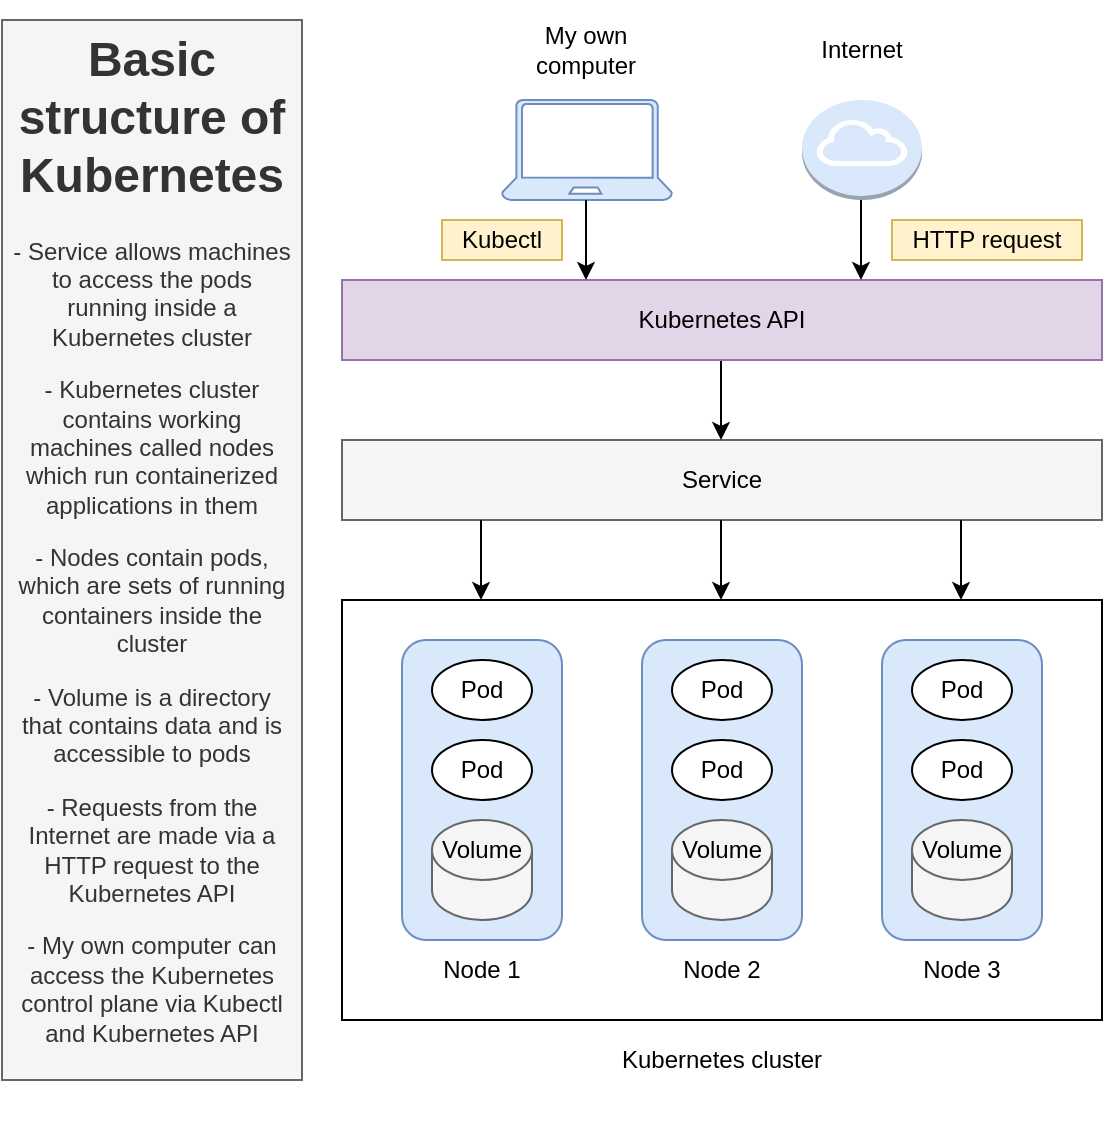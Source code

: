 <mxfile version="17.1.3" type="device"><diagram id="C5RBs43oDa-KdzZeNtuy" name="Page-1"><mxGraphModel dx="868" dy="1598" grid="1" gridSize="10" guides="1" tooltips="1" connect="1" arrows="1" fold="1" page="1" pageScale="1" pageWidth="827" pageHeight="1169" math="0" shadow="0"><root><mxCell id="WIyWlLk6GJQsqaUBKTNV-0"/><mxCell id="WIyWlLk6GJQsqaUBKTNV-1" parent="WIyWlLk6GJQsqaUBKTNV-0"/><mxCell id="590NNsgV5cvc45FIYG65-0" value="" style="rounded=0;whiteSpace=wrap;html=1;" parent="WIyWlLk6GJQsqaUBKTNV-1" vertex="1"><mxGeometry x="290" y="-320" width="380" height="210" as="geometry"/></mxCell><mxCell id="590NNsgV5cvc45FIYG65-2" value="" style="rounded=1;whiteSpace=wrap;html=1;fillColor=#dae8fc;strokeColor=#6c8ebf;" parent="WIyWlLk6GJQsqaUBKTNV-1" vertex="1"><mxGeometry x="320" y="-300" width="80" height="150" as="geometry"/></mxCell><mxCell id="590NNsgV5cvc45FIYG65-3" value="" style="rounded=1;whiteSpace=wrap;html=1;fillColor=#dae8fc;strokeColor=#6c8ebf;" parent="WIyWlLk6GJQsqaUBKTNV-1" vertex="1"><mxGeometry x="440" y="-300" width="80" height="150" as="geometry"/></mxCell><mxCell id="590NNsgV5cvc45FIYG65-4" value="" style="rounded=1;whiteSpace=wrap;html=1;fillColor=#dae8fc;strokeColor=#6c8ebf;" parent="WIyWlLk6GJQsqaUBKTNV-1" vertex="1"><mxGeometry x="560" y="-300" width="80" height="150" as="geometry"/></mxCell><mxCell id="590NNsgV5cvc45FIYG65-5" value="Node 1" style="text;html=1;strokeColor=none;fillColor=none;align=center;verticalAlign=middle;whiteSpace=wrap;rounded=0;" parent="WIyWlLk6GJQsqaUBKTNV-1" vertex="1"><mxGeometry x="330" y="-150" width="60" height="30" as="geometry"/></mxCell><mxCell id="590NNsgV5cvc45FIYG65-6" value="Node 2" style="text;html=1;strokeColor=none;fillColor=none;align=center;verticalAlign=middle;whiteSpace=wrap;rounded=0;" parent="WIyWlLk6GJQsqaUBKTNV-1" vertex="1"><mxGeometry x="450" y="-150" width="60" height="30" as="geometry"/></mxCell><mxCell id="590NNsgV5cvc45FIYG65-7" value="Node 3" style="text;html=1;strokeColor=none;fillColor=none;align=center;verticalAlign=middle;whiteSpace=wrap;rounded=0;" parent="WIyWlLk6GJQsqaUBKTNV-1" vertex="1"><mxGeometry x="570" y="-150" width="60" height="30" as="geometry"/></mxCell><mxCell id="590NNsgV5cvc45FIYG65-8" value="Kubernetes cluster" style="text;html=1;strokeColor=none;fillColor=none;align=center;verticalAlign=middle;whiteSpace=wrap;rounded=0;" parent="WIyWlLk6GJQsqaUBKTNV-1" vertex="1"><mxGeometry x="410" y="-120" width="140" height="60" as="geometry"/></mxCell><mxCell id="590NNsgV5cvc45FIYG65-17" value="" style="ellipse;whiteSpace=wrap;html=1;" parent="WIyWlLk6GJQsqaUBKTNV-1" vertex="1"><mxGeometry x="335" y="-290" width="50" height="30" as="geometry"/></mxCell><mxCell id="590NNsgV5cvc45FIYG65-18" value="" style="ellipse;whiteSpace=wrap;html=1;" parent="WIyWlLk6GJQsqaUBKTNV-1" vertex="1"><mxGeometry x="335" y="-250" width="50" height="30" as="geometry"/></mxCell><mxCell id="590NNsgV5cvc45FIYG65-19" value="" style="ellipse;whiteSpace=wrap;html=1;" parent="WIyWlLk6GJQsqaUBKTNV-1" vertex="1"><mxGeometry x="455" y="-290" width="50" height="30" as="geometry"/></mxCell><mxCell id="590NNsgV5cvc45FIYG65-20" value="" style="ellipse;whiteSpace=wrap;html=1;" parent="WIyWlLk6GJQsqaUBKTNV-1" vertex="1"><mxGeometry x="455" y="-250" width="50" height="30" as="geometry"/></mxCell><mxCell id="590NNsgV5cvc45FIYG65-21" value="" style="ellipse;whiteSpace=wrap;html=1;" parent="WIyWlLk6GJQsqaUBKTNV-1" vertex="1"><mxGeometry x="575" y="-290" width="50" height="30" as="geometry"/></mxCell><mxCell id="590NNsgV5cvc45FIYG65-22" value="" style="ellipse;whiteSpace=wrap;html=1;" parent="WIyWlLk6GJQsqaUBKTNV-1" vertex="1"><mxGeometry x="575" y="-250" width="50" height="30" as="geometry"/></mxCell><mxCell id="1Q_I4dcWUgLynOPP8tBn-1" value="" style="rounded=0;whiteSpace=wrap;html=1;fillColor=#f5f5f5;strokeColor=#666666;fontColor=#333333;" vertex="1" parent="WIyWlLk6GJQsqaUBKTNV-1"><mxGeometry x="290" y="-400" width="380" height="40" as="geometry"/></mxCell><mxCell id="1Q_I4dcWUgLynOPP8tBn-3" value="" style="endArrow=classic;html=1;rounded=0;" edge="1" parent="WIyWlLk6GJQsqaUBKTNV-1"><mxGeometry width="50" height="50" relative="1" as="geometry"><mxPoint x="359.5" y="-360" as="sourcePoint"/><mxPoint x="359.5" y="-320" as="targetPoint"/></mxGeometry></mxCell><mxCell id="1Q_I4dcWUgLynOPP8tBn-5" value="" style="endArrow=classic;html=1;rounded=0;" edge="1" parent="WIyWlLk6GJQsqaUBKTNV-1"><mxGeometry width="50" height="50" relative="1" as="geometry"><mxPoint x="479.5" y="-360" as="sourcePoint"/><mxPoint x="479.5" y="-320" as="targetPoint"/></mxGeometry></mxCell><mxCell id="1Q_I4dcWUgLynOPP8tBn-6" value="" style="endArrow=classic;html=1;rounded=0;" edge="1" parent="WIyWlLk6GJQsqaUBKTNV-1"><mxGeometry width="50" height="50" relative="1" as="geometry"><mxPoint x="599.5" y="-360" as="sourcePoint"/><mxPoint x="599.5" y="-320" as="targetPoint"/></mxGeometry></mxCell><mxCell id="1Q_I4dcWUgLynOPP8tBn-7" value="Service" style="text;html=1;strokeColor=none;fillColor=none;align=center;verticalAlign=middle;whiteSpace=wrap;rounded=0;" vertex="1" parent="WIyWlLk6GJQsqaUBKTNV-1"><mxGeometry x="410" y="-395" width="140" height="30" as="geometry"/></mxCell><mxCell id="1Q_I4dcWUgLynOPP8tBn-8" value="&lt;h1&gt;Basic structure of Kubernetes&lt;/h1&gt;&lt;p&gt;- Service allows machines to access the pods running inside a Kubernetes cluster&lt;/p&gt;&lt;p&gt;- Kubernetes cluster contains working machines called nodes which run containerized applications in them&lt;/p&gt;&lt;p&gt;- Nodes contain pods, which are sets of running containers inside the cluster&lt;br&gt;&lt;/p&gt;&lt;p&gt;- Volume is a directory that contains data and is accessible to pods&lt;/p&gt;&lt;p&gt;- Requests from the Internet are made via a HTTP request to the Kubernetes API&lt;/p&gt;&lt;p&gt;- My own computer can access the Kubernetes control plane via Kubectl and Kubernetes API &lt;br&gt;&lt;/p&gt;&lt;p&gt;&lt;br&gt;&lt;/p&gt;&lt;p&gt;&lt;br&gt;&lt;/p&gt;&lt;p&gt;&lt;br&gt;&lt;/p&gt;" style="text;html=1;spacing=5;spacingTop=-20;whiteSpace=wrap;overflow=hidden;rounded=0;align=center;fillColor=#f5f5f5;strokeColor=#666666;fontColor=#333333;" vertex="1" parent="WIyWlLk6GJQsqaUBKTNV-1"><mxGeometry x="120" y="-610" width="150" height="530" as="geometry"/></mxCell><mxCell id="1Q_I4dcWUgLynOPP8tBn-9" value="" style="shape=cylinder3;whiteSpace=wrap;html=1;boundedLbl=1;backgroundOutline=1;size=15;fillColor=#f5f5f5;strokeColor=#666666;fontColor=#333333;" vertex="1" parent="WIyWlLk6GJQsqaUBKTNV-1"><mxGeometry x="335" y="-210" width="50" height="50" as="geometry"/></mxCell><mxCell id="1Q_I4dcWUgLynOPP8tBn-10" value="" style="shape=cylinder3;whiteSpace=wrap;html=1;boundedLbl=1;backgroundOutline=1;size=15;fillColor=#f5f5f5;strokeColor=#666666;fontColor=#333333;" vertex="1" parent="WIyWlLk6GJQsqaUBKTNV-1"><mxGeometry x="455" y="-210" width="50" height="50" as="geometry"/></mxCell><mxCell id="1Q_I4dcWUgLynOPP8tBn-11" value="" style="shape=cylinder3;whiteSpace=wrap;html=1;boundedLbl=1;backgroundOutline=1;size=15;fillColor=#f5f5f5;strokeColor=#666666;fontColor=#333333;" vertex="1" parent="WIyWlLk6GJQsqaUBKTNV-1"><mxGeometry x="575" y="-210" width="50" height="50" as="geometry"/></mxCell><mxCell id="1Q_I4dcWUgLynOPP8tBn-12" value="Volume" style="text;html=1;strokeColor=none;fillColor=none;align=center;verticalAlign=middle;whiteSpace=wrap;rounded=0;" vertex="1" parent="WIyWlLk6GJQsqaUBKTNV-1"><mxGeometry x="290" y="-210" width="140" height="30" as="geometry"/></mxCell><mxCell id="1Q_I4dcWUgLynOPP8tBn-13" value="Volume" style="text;html=1;strokeColor=none;fillColor=none;align=center;verticalAlign=middle;whiteSpace=wrap;rounded=0;" vertex="1" parent="WIyWlLk6GJQsqaUBKTNV-1"><mxGeometry x="410" y="-210" width="140" height="30" as="geometry"/></mxCell><mxCell id="1Q_I4dcWUgLynOPP8tBn-14" value="Volume" style="text;html=1;strokeColor=none;fillColor=none;align=center;verticalAlign=middle;whiteSpace=wrap;rounded=0;direction=west;" vertex="1" parent="WIyWlLk6GJQsqaUBKTNV-1"><mxGeometry x="530" y="-210" width="140" height="30" as="geometry"/></mxCell><mxCell id="1Q_I4dcWUgLynOPP8tBn-15" value="Pod" style="text;html=1;strokeColor=none;fillColor=none;align=center;verticalAlign=middle;whiteSpace=wrap;rounded=0;" vertex="1" parent="WIyWlLk6GJQsqaUBKTNV-1"><mxGeometry x="330" y="-290" width="60" height="30" as="geometry"/></mxCell><mxCell id="1Q_I4dcWUgLynOPP8tBn-17" value="Pod" style="text;html=1;strokeColor=none;fillColor=none;align=center;verticalAlign=middle;whiteSpace=wrap;rounded=0;" vertex="1" parent="WIyWlLk6GJQsqaUBKTNV-1"><mxGeometry x="330" y="-250" width="60" height="30" as="geometry"/></mxCell><mxCell id="1Q_I4dcWUgLynOPP8tBn-18" value="Pod" style="text;html=1;strokeColor=none;fillColor=none;align=center;verticalAlign=middle;whiteSpace=wrap;rounded=0;" vertex="1" parent="WIyWlLk6GJQsqaUBKTNV-1"><mxGeometry x="450" y="-290" width="60" height="30" as="geometry"/></mxCell><mxCell id="1Q_I4dcWUgLynOPP8tBn-19" value="Pod" style="text;html=1;strokeColor=none;fillColor=none;align=center;verticalAlign=middle;whiteSpace=wrap;rounded=0;" vertex="1" parent="WIyWlLk6GJQsqaUBKTNV-1"><mxGeometry x="450" y="-250" width="60" height="30" as="geometry"/></mxCell><mxCell id="1Q_I4dcWUgLynOPP8tBn-20" value="Pod" style="text;html=1;strokeColor=none;fillColor=none;align=center;verticalAlign=middle;whiteSpace=wrap;rounded=0;" vertex="1" parent="WIyWlLk6GJQsqaUBKTNV-1"><mxGeometry x="570" y="-290" width="60" height="30" as="geometry"/></mxCell><mxCell id="1Q_I4dcWUgLynOPP8tBn-21" value="Pod" style="text;html=1;strokeColor=none;fillColor=none;align=center;verticalAlign=middle;whiteSpace=wrap;rounded=0;" vertex="1" parent="WIyWlLk6GJQsqaUBKTNV-1"><mxGeometry x="570" y="-250" width="60" height="30" as="geometry"/></mxCell><mxCell id="1Q_I4dcWUgLynOPP8tBn-23" value="" style="endArrow=classic;html=1;rounded=0;" edge="1" parent="WIyWlLk6GJQsqaUBKTNV-1"><mxGeometry width="50" height="50" relative="1" as="geometry"><mxPoint x="479.5" y="-440" as="sourcePoint"/><mxPoint x="479.5" y="-400" as="targetPoint"/></mxGeometry></mxCell><mxCell id="1Q_I4dcWUgLynOPP8tBn-25" value="My own computer" style="text;html=1;strokeColor=none;fillColor=none;align=center;verticalAlign=middle;whiteSpace=wrap;rounded=0;" vertex="1" parent="WIyWlLk6GJQsqaUBKTNV-1"><mxGeometry x="374" y="-610" width="76" height="30" as="geometry"/></mxCell><mxCell id="1Q_I4dcWUgLynOPP8tBn-28" value="" style="verticalLabelPosition=bottom;html=1;verticalAlign=top;align=center;strokeColor=#6c8ebf;fillColor=#dae8fc;shape=mxgraph.azure.laptop;pointerEvents=1;rounded=0;" vertex="1" parent="WIyWlLk6GJQsqaUBKTNV-1"><mxGeometry x="370" y="-570" width="85" height="50" as="geometry"/></mxCell><mxCell id="1Q_I4dcWUgLynOPP8tBn-31" value="Kubectl" style="text;html=1;strokeColor=#d6b656;fillColor=#fff2cc;align=center;verticalAlign=middle;whiteSpace=wrap;rounded=0;" vertex="1" parent="WIyWlLk6GJQsqaUBKTNV-1"><mxGeometry x="340" y="-510" width="60" height="20" as="geometry"/></mxCell><mxCell id="1Q_I4dcWUgLynOPP8tBn-32" value="Kubernetes API" style="text;html=1;strokeColor=#9673a6;fillColor=#e1d5e7;align=center;verticalAlign=middle;whiteSpace=wrap;rounded=0;" vertex="1" parent="WIyWlLk6GJQsqaUBKTNV-1"><mxGeometry x="290" y="-480" width="380" height="40" as="geometry"/></mxCell><mxCell id="1Q_I4dcWUgLynOPP8tBn-42" value="" style="endArrow=classic;html=1;rounded=0;" edge="1" parent="WIyWlLk6GJQsqaUBKTNV-1"><mxGeometry width="50" height="50" relative="1" as="geometry"><mxPoint x="412" y="-520" as="sourcePoint"/><mxPoint x="412" y="-480" as="targetPoint"/></mxGeometry></mxCell><mxCell id="1Q_I4dcWUgLynOPP8tBn-47" value="HTTP request" style="text;html=1;strokeColor=#d6b656;fillColor=#fff2cc;align=center;verticalAlign=middle;whiteSpace=wrap;rounded=0;" vertex="1" parent="WIyWlLk6GJQsqaUBKTNV-1"><mxGeometry x="565" y="-510" width="95" height="20" as="geometry"/></mxCell><mxCell id="1Q_I4dcWUgLynOPP8tBn-48" value="" style="outlineConnect=0;dashed=0;verticalLabelPosition=bottom;verticalAlign=top;align=center;html=1;shape=mxgraph.aws3.internet_gateway;fillColor=#dae8fc;rounded=0;strokeColor=#6c8ebf;" vertex="1" parent="WIyWlLk6GJQsqaUBKTNV-1"><mxGeometry x="520" y="-570" width="60" height="50" as="geometry"/></mxCell><mxCell id="1Q_I4dcWUgLynOPP8tBn-49" value="Internet" style="text;html=1;strokeColor=none;fillColor=none;align=center;verticalAlign=middle;whiteSpace=wrap;rounded=0;" vertex="1" parent="WIyWlLk6GJQsqaUBKTNV-1"><mxGeometry x="480" y="-610" width="140" height="30" as="geometry"/></mxCell><mxCell id="1Q_I4dcWUgLynOPP8tBn-50" value="" style="endArrow=classic;html=1;rounded=0;" edge="1" parent="WIyWlLk6GJQsqaUBKTNV-1"><mxGeometry width="50" height="50" relative="1" as="geometry"><mxPoint x="549.5" y="-520" as="sourcePoint"/><mxPoint x="549.5" y="-480" as="targetPoint"/></mxGeometry></mxCell></root></mxGraphModel></diagram></mxfile>